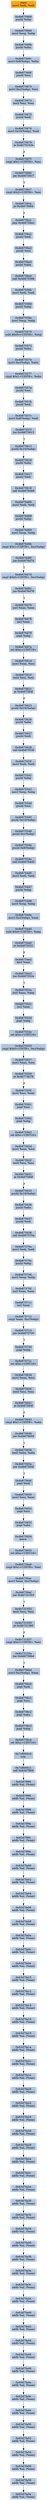 digraph G {
node[shape=rectangle,style=filled,fillcolor=lightsteelblue,color=lightsteelblue]
bgcolor="transparent"
a0x4b675666movl_edi_edi[label="start\nmovl %edi, %edi",color="lightgrey",fillcolor="orange"];
a0x4b675668pushl_ebp[label="0x4b675668\npushl %ebp"];
a0x4b675669movl_esp_ebp[label="0x4b675669\nmovl %esp, %ebp"];
a0x4b67566bpushl_ebx[label="0x4b67566b\npushl %ebx"];
a0x4b67566cmovl_0x8ebp__ebx[label="0x4b67566c\nmovl 0x8(%ebp), %ebx"];
a0x4b67566fpushl_esi[label="0x4b67566f\npushl %esi"];
a0x4b675670movl_0xcebp__esi[label="0x4b675670\nmovl 0xc(%ebp), %esi"];
a0x4b675673testl_esi_esi[label="0x4b675673\ntestl %esi, %esi"];
a0x4b675675pushl_edi[label="0x4b675675\npushl %edi"];
a0x4b675676movl_0x10ebp__edi[label="0x4b675676\nmovl 0x10(%ebp), %edi"];
a0x4b675679je_0x4b73152b[label="0x4b675679\nje 0x4b73152b"];
a0x4b67567fcmpl_0x1UINT8_esi[label="0x4b67567f\ncmpl $0x1<UINT8>, %esi"];
a0x4b675682jne_0x4b6756c7[label="0x4b675682\njne 0x4b6756c7"];
a0x4b6756c7cmpl_0x2UINT8_esi[label="0x4b6756c7\ncmpl $0x2<UINT8>, %esi"];
a0x4b6756caje_0x4b675684[label="0x4b6756ca\nje 0x4b675684"];
a0x4b6756ccjmp_0x4b6756a1[label="0x4b6756cc\njmp 0x4b6756a1"];
a0x4b6756a1pushl_edi[label="0x4b6756a1\npushl %edi"];
a0x4b6756a2pushl_esi[label="0x4b6756a2\npushl %esi"];
a0x4b6756a3pushl_ebx[label="0x4b6756a3\npushl %ebx"];
a0x4b6756a4call_0x4b67556b[label="0x4b6756a4\ncall 0x4b67556b"];
a0x4b67556bmovl_edi_edi[label="0x4b67556b\nmovl %edi, %edi"];
a0x4b67556dpushl_ebp[label="0x4b67556d\npushl %ebp"];
a0x4b67556emovl_esp_ebp[label="0x4b67556e\nmovl %esp, %ebp"];
a0x4b675570subl_0x6cUINT8_esp[label="0x4b675570\nsubl $0x6c<UINT8>, %esp"];
a0x4b675573pushl_ebx[label="0x4b675573\npushl %ebx"];
a0x4b675574movl_0xcebp__ebx[label="0x4b675574\nmovl 0xc(%ebp), %ebx"];
a0x4b675577cmpl_0x1UINT8_ebx[label="0x4b675577\ncmpl $0x1<UINT8>, %ebx"];
a0x4b67557apushl_esi[label="0x4b67557a\npushl %esi"];
a0x4b67557bpushl_edi[label="0x4b67557b\npushl %edi"];
a0x4b67557cmovl_0x8ebp__edi[label="0x4b67557c\nmovl 0x8(%ebp), %edi"];
a0x4b67557fjne_0x4b675613[label="0x4b67557f\njne 0x4b675613"];
a0x4b675613pushl_0x10ebp_[label="0x4b675613\npushl 0x10(%ebp)"];
a0x4b675616pushl_ebx[label="0x4b675616\npushl %ebx"];
a0x4b675617pushl_edi[label="0x4b675617\npushl %edi"];
a0x4b675618call_0x4b676d66[label="0x4b675618\ncall 0x4b676d66"];
a0x4b676d66movl_edi_edi[label="0x4b676d66\nmovl %edi, %edi"];
a0x4b676d68pushl_ebp[label="0x4b676d68\npushl %ebp"];
a0x4b676d69movl_esp_ebp[label="0x4b676d69\nmovl %esp, %ebp"];
a0x4b676d6bcmpl_0x1UINT8_0xcebp_[label="0x4b676d6b\ncmpl $0x1<UINT8>, 0xc(%ebp)"];
a0x4b676d6fjne_0x4b676d7d[label="0x4b676d6f\njne 0x4b676d7d"];
a0x4b676d7dcmpl_0x0UINT8_0xcebp_[label="0x4b676d7d\ncmpl $0x0<UINT8>, 0xc(%ebp)"];
a0x4b676d81jne_0x4b676d76[label="0x4b676d81\njne 0x4b676d76"];
a0x4b676d76xorl_eax_eax[label="0x4b676d76\nxorl %eax, %eax"];
a0x4b676d78incl_eax[label="0x4b676d78\nincl %eax"];
a0x4b676d79popl_ebp[label="0x4b676d79\npopl %ebp"];
a0x4b676d7aret_0xcUINT16[label="0x4b676d7a\nret $0xc<UINT16>"];
a0x4b67561dmovl_eax_esi[label="0x4b67561d\nmovl %eax, %esi"];
a0x4b67561ftestl_esi_esi[label="0x4b67561f\ntestl %esi, %esi"];
a0x4b675621je_0x4b67564f[label="0x4b675621\nje 0x4b67564f"];
a0x4b675623pushl_0x10ebp_[label="0x4b675623\npushl 0x10(%ebp)"];
a0x4b675626pushl_ebx[label="0x4b675626\npushl %ebx"];
a0x4b675627pushl_edi[label="0x4b675627\npushl %edi"];
a0x4b675628call_0x4b67553f[label="0x4b675628\ncall 0x4b67553f"];
a0x4b67553fmovl_edi_edi[label="0x4b67553f\nmovl %edi, %edi"];
a0x4b675541pushl_ebp[label="0x4b675541\npushl %ebp"];
a0x4b675542movl_esp_ebp[label="0x4b675542\nmovl %esp, %ebp"];
a0x4b675544pushl_esi[label="0x4b675544\npushl %esi"];
a0x4b675545pushl_0x10ebp_[label="0x4b675545\npushl 0x10(%ebp)"];
a0x4b675548pushl_0xcebp_[label="0x4b675548\npushl 0xc(%ebp)"];
a0x4b67554bpushl_0x8ebp_[label="0x4b67554b\npushl 0x8(%ebp)"];
a0x4b67554ecall_0x4b6754d5[label="0x4b67554e\ncall 0x4b6754d5"];
a0x4b6754d5movl_edi_edi[label="0x4b6754d5\nmovl %edi, %edi"];
a0x4b6754d7pushl_ebp[label="0x4b6754d7\npushl %ebp"];
a0x4b6754d8movl_esp_ebp[label="0x4b6754d8\nmovl %esp, %ebp"];
a0x4b6754damovl_0xcebp__eax[label="0x4b6754da\nmovl 0xc(%ebp), %eax"];
a0x4b6754ddsubl_0x0UINT8_eax[label="0x4b6754dd\nsubl $0x0<UINT8>, %eax"];
a0x4b6754e0je_0x4b675531[label="0x4b6754e0\nje 0x4b675531"];
a0x4b6754e2decl_eax[label="0x4b6754e2\ndecl %eax"];
a0x4b6754e3jne_0x4b67552a[label="0x4b6754e3\njne 0x4b67552a"];
a0x4b67552axorl_eax_eax[label="0x4b67552a\nxorl %eax, %eax"];
a0x4b67552cincl_eax[label="0x4b67552c\nincl %eax"];
a0x4b67552dpopl_ebp[label="0x4b67552d\npopl %ebp"];
a0x4b67552eret_0xcUINT16[label="0x4b67552e\nret $0xc<UINT16>"];
a0x4b675553cmpl_0x0UINT8_0xcebp_[label="0x4b675553\ncmpl $0x0<UINT8>, 0xc(%ebp)"];
a0x4b675557movl_eax_esi[label="0x4b675557\nmovl %eax, %esi"];
a0x4b675559je_0x4b773b78[label="0x4b675559\nje 0x4b773b78"];
a0x4b67555fmovl_esi_eax[label="0x4b67555f\nmovl %esi, %eax"];
a0x4b675561popl_esi[label="0x4b675561\npopl %esi"];
a0x4b675562popl_ebp[label="0x4b675562\npopl %ebp"];
a0x4b675563ret_0xcUINT16[label="0x4b675563\nret $0xc<UINT16>"];
a0x4b67562dmovl_eax_esi[label="0x4b67562d\nmovl %eax, %esi"];
a0x4b67562ftestl_esi_esi[label="0x4b67562f\ntestl %esi, %esi"];
a0x4b675631je_0x4b67564f[label="0x4b675631\nje 0x4b67564f"];
a0x4b675633pushl_0x10ebp_[label="0x4b675633\npushl 0x10(%ebp)"];
a0x4b675636pushl_ebx[label="0x4b675636\npushl %ebx"];
a0x4b675637pushl_edi[label="0x4b675637\npushl %edi"];
a0x4b675638call_0x4b67570a[label="0x4b675638\ncall 0x4b67570a"];
a0x4b67570amovl_edi_edi[label="0x4b67570a\nmovl %edi, %edi"];
a0x4b67570cpushl_ebp[label="0x4b67570c\npushl %ebp"];
a0x4b67570dmovl_esp_ebp[label="0x4b67570d\nmovl %esp, %ebp"];
a0x4b67570fxorl_eax_eax[label="0x4b67570f\nxorl %eax, %eax"];
a0x4b675711incl_eax[label="0x4b675711\nincl %eax"];
a0x4b675712cmpl_eax_0xcebp_[label="0x4b675712\ncmpl %eax, 0xc(%ebp)"];
a0x4b675715jne_0x4b675720[label="0x4b675715\njne 0x4b675720"];
a0x4b675720popl_ebp[label="0x4b675720\npopl %ebp"];
a0x4b675721ret_0xcUINT16[label="0x4b675721\nret $0xc<UINT16>"];
a0x4b67563dmovl_eax_esi[label="0x4b67563d\nmovl %eax, %esi"];
a0x4b67563ftestl_esi_esi[label="0x4b67563f\ntestl %esi, %esi"];
a0x4b675641je_0x4b67564f[label="0x4b675641\nje 0x4b67564f"];
a0x4b675643cmpl_0x1UINT8_ebx[label="0x4b675643\ncmpl $0x1<UINT8>, %ebx"];
a0x4b675646jne_0x4b675658[label="0x4b675646\njne 0x4b675658"];
a0x4b675658testl_ebx_ebx[label="0x4b675658\ntestl %ebx, %ebx"];
a0x4b67565ajne_0x4b67564f[label="0x4b67565a\njne 0x4b67564f"];
a0x4b67564fpopl_edi[label="0x4b67564f\npopl %edi"];
a0x4b675650movl_esi_eax[label="0x4b675650\nmovl %esi, %eax"];
a0x4b675652popl_esi[label="0x4b675652\npopl %esi"];
a0x4b675653popl_ebx[label="0x4b675653\npopl %ebx"];
a0x4b675654leave_[label="0x4b675654\nleave "];
a0x4b675655ret_0xcUINT16[label="0x4b675655\nret $0xc<UINT16>"];
a0x4b6756a9cmpl_0x1UINT8_esi[label="0x4b6756a9\ncmpl $0x1<UINT8>, %esi"];
a0x4b6756acmovl_eax_0xcebp_[label="0x4b6756ac\nmovl %eax, 0xc(%ebp)"];
a0x4b6756afjne_0x4b731553[label="0x4b6756af\njne 0x4b731553"];
a0x4b731553testl_esi_esi[label="0x4b731553\ntestl %esi, %esi"];
a0x4b731555je_0x4b731560[label="0x4b731555\nje 0x4b731560"];
a0x4b731557cmpl_0x3UINT8_esi[label="0x4b731557\ncmpl $0x3<UINT8>, %esi"];
a0x4b73155ajne_0x4b6756bd[label="0x4b73155a\njne 0x4b6756bd"];
a0x4b6756bdmovl_0xcebp__eax[label="0x4b6756bd\nmovl 0xc(%ebp), %eax"];
a0x4b6756c0popl_edi[label="0x4b6756c0\npopl %edi"];
a0x4b6756c1popl_esi[label="0x4b6756c1\npopl %esi"];
a0x4b6756c2popl_ebx[label="0x4b6756c2\npopl %ebx"];
a0x4b6756c3popl_ebp[label="0x4b6756c3\npopl %ebp"];
a0x4b6756c4ret_0xcUINT16[label="0x4b6756c4\nret $0xc<UINT16>"];
a0x7c8000c0nop_[label="0x7c8000c0\nnop "];
a0x7c8000c1call_0x63d7f9f4[label="0x7c8000c1\ncall 0x63d7f9f4"];
a0x63d7f9f4addb_al_eax_[label="0x63d7f9f4\naddb %al, (%eax)"];
a0x63d7f9f6addb_al_eax_[label="0x63d7f9f6\naddb %al, (%eax)"];
a0x63d7f9f8addb_al_eax_[label="0x63d7f9f8\naddb %al, (%eax)"];
a0x63d7f9faaddb_al_eax_[label="0x63d7f9fa\naddb %al, (%eax)"];
a0x63d7f9fcaddb_al_eax_[label="0x63d7f9fc\naddb %al, (%eax)"];
a0x63d7f9feaddb_al_eax_[label="0x63d7f9fe\naddb %al, (%eax)"];
a0x63d7fa00addb_al_eax_[label="0x63d7fa00\naddb %al, (%eax)"];
a0x63d7fa02addb_al_eax_[label="0x63d7fa02\naddb %al, (%eax)"];
a0x63d7fa04addb_al_eax_[label="0x63d7fa04\naddb %al, (%eax)"];
a0x63d7fa06addb_al_eax_[label="0x63d7fa06\naddb %al, (%eax)"];
a0x63d7fa08addb_al_eax_[label="0x63d7fa08\naddb %al, (%eax)"];
a0x63d7fa0aaddb_al_eax_[label="0x63d7fa0a\naddb %al, (%eax)"];
a0x63d7fa0caddb_al_eax_[label="0x63d7fa0c\naddb %al, (%eax)"];
a0x63d7fa0eaddb_al_eax_[label="0x63d7fa0e\naddb %al, (%eax)"];
a0x63d7fa10addb_al_eax_[label="0x63d7fa10\naddb %al, (%eax)"];
a0x63d7fa12addb_al_eax_[label="0x63d7fa12\naddb %al, (%eax)"];
a0x63d7fa14addb_al_eax_[label="0x63d7fa14\naddb %al, (%eax)"];
a0x63d7fa16addb_al_eax_[label="0x63d7fa16\naddb %al, (%eax)"];
a0x63d7fa18addb_al_eax_[label="0x63d7fa18\naddb %al, (%eax)"];
a0x63d7fa1aaddb_al_eax_[label="0x63d7fa1a\naddb %al, (%eax)"];
a0x63d7fa1caddb_al_eax_[label="0x63d7fa1c\naddb %al, (%eax)"];
a0x63d7fa1eaddb_al_eax_[label="0x63d7fa1e\naddb %al, (%eax)"];
a0x63d7fa20addb_al_eax_[label="0x63d7fa20\naddb %al, (%eax)"];
a0x63d7fa22addb_al_eax_[label="0x63d7fa22\naddb %al, (%eax)"];
a0x63d7fa24addb_al_eax_[label="0x63d7fa24\naddb %al, (%eax)"];
a0x63d7fa26addb_al_eax_[label="0x63d7fa26\naddb %al, (%eax)"];
a0x63d7fa28addb_al_eax_[label="0x63d7fa28\naddb %al, (%eax)"];
a0x63d7fa2aaddb_al_eax_[label="0x63d7fa2a\naddb %al, (%eax)"];
a0x63d7fa2caddb_al_eax_[label="0x63d7fa2c\naddb %al, (%eax)"];
a0x63d7fa2eaddb_al_eax_[label="0x63d7fa2e\naddb %al, (%eax)"];
a0x63d7fa30addb_al_eax_[label="0x63d7fa30\naddb %al, (%eax)"];
a0x63d7fa32addb_al_eax_[label="0x63d7fa32\naddb %al, (%eax)"];
a0x63d7fa34addb_al_eax_[label="0x63d7fa34\naddb %al, (%eax)"];
a0x63d7fa36addb_al_eax_[label="0x63d7fa36\naddb %al, (%eax)"];
a0x63d7fa38addb_al_eax_[label="0x63d7fa38\naddb %al, (%eax)"];
a0x63d7fa3aaddb_al_eax_[label="0x63d7fa3a\naddb %al, (%eax)"];
a0x63d7fa3caddb_al_eax_[label="0x63d7fa3c\naddb %al, (%eax)"];
a0x63d7fa3eaddb_al_eax_[label="0x63d7fa3e\naddb %al, (%eax)"];
a0x63d7fa40addb_al_eax_[label="0x63d7fa40\naddb %al, (%eax)"];
a0x63d7fa42addb_al_eax_[label="0x63d7fa42\naddb %al, (%eax)"];
a0x63d7fa44addb_al_eax_[label="0x63d7fa44\naddb %al, (%eax)"];
a0x63d7fa46addb_al_eax_[label="0x63d7fa46\naddb %al, (%eax)"];
a0x63d7fa48addb_al_eax_[label="0x63d7fa48\naddb %al, (%eax)"];
a0x63d7fa4aaddb_al_eax_[label="0x63d7fa4a\naddb %al, (%eax)"];
a0x63d7fa4caddb_al_eax_[label="0x63d7fa4c\naddb %al, (%eax)"];
a0x63d7fa4eaddb_al_eax_[label="0x63d7fa4e\naddb %al, (%eax)"];
a0x63d7fa50addb_al_eax_[label="0x63d7fa50\naddb %al, (%eax)"];
a0x63d7fa52addb_al_eax_[label="0x63d7fa52\naddb %al, (%eax)"];
a0x63d7fa54addb_al_eax_[label="0x63d7fa54\naddb %al, (%eax)"];
a0x63d7fa56addb_al_eax_[label="0x63d7fa56\naddb %al, (%eax)"];
a0x63d7fa58addb_al_eax_[label="0x63d7fa58\naddb %al, (%eax)"];
a0x63d7fa5aaddb_al_eax_[label="0x63d7fa5a\naddb %al, (%eax)"];
a0x4b675666movl_edi_edi -> a0x4b675668pushl_ebp [color="#000000"];
a0x4b675668pushl_ebp -> a0x4b675669movl_esp_ebp [color="#000000"];
a0x4b675669movl_esp_ebp -> a0x4b67566bpushl_ebx [color="#000000"];
a0x4b67566bpushl_ebx -> a0x4b67566cmovl_0x8ebp__ebx [color="#000000"];
a0x4b67566cmovl_0x8ebp__ebx -> a0x4b67566fpushl_esi [color="#000000"];
a0x4b67566fpushl_esi -> a0x4b675670movl_0xcebp__esi [color="#000000"];
a0x4b675670movl_0xcebp__esi -> a0x4b675673testl_esi_esi [color="#000000"];
a0x4b675673testl_esi_esi -> a0x4b675675pushl_edi [color="#000000"];
a0x4b675675pushl_edi -> a0x4b675676movl_0x10ebp__edi [color="#000000"];
a0x4b675676movl_0x10ebp__edi -> a0x4b675679je_0x4b73152b [color="#000000"];
a0x4b675679je_0x4b73152b -> a0x4b67567fcmpl_0x1UINT8_esi [color="#000000",label="F"];
a0x4b67567fcmpl_0x1UINT8_esi -> a0x4b675682jne_0x4b6756c7 [color="#000000"];
a0x4b675682jne_0x4b6756c7 -> a0x4b6756c7cmpl_0x2UINT8_esi [color="#000000",label="T"];
a0x4b6756c7cmpl_0x2UINT8_esi -> a0x4b6756caje_0x4b675684 [color="#000000"];
a0x4b6756caje_0x4b675684 -> a0x4b6756ccjmp_0x4b6756a1 [color="#000000",label="F"];
a0x4b6756ccjmp_0x4b6756a1 -> a0x4b6756a1pushl_edi [color="#000000"];
a0x4b6756a1pushl_edi -> a0x4b6756a2pushl_esi [color="#000000"];
a0x4b6756a2pushl_esi -> a0x4b6756a3pushl_ebx [color="#000000"];
a0x4b6756a3pushl_ebx -> a0x4b6756a4call_0x4b67556b [color="#000000"];
a0x4b6756a4call_0x4b67556b -> a0x4b67556bmovl_edi_edi [color="#000000"];
a0x4b67556bmovl_edi_edi -> a0x4b67556dpushl_ebp [color="#000000"];
a0x4b67556dpushl_ebp -> a0x4b67556emovl_esp_ebp [color="#000000"];
a0x4b67556emovl_esp_ebp -> a0x4b675570subl_0x6cUINT8_esp [color="#000000"];
a0x4b675570subl_0x6cUINT8_esp -> a0x4b675573pushl_ebx [color="#000000"];
a0x4b675573pushl_ebx -> a0x4b675574movl_0xcebp__ebx [color="#000000"];
a0x4b675574movl_0xcebp__ebx -> a0x4b675577cmpl_0x1UINT8_ebx [color="#000000"];
a0x4b675577cmpl_0x1UINT8_ebx -> a0x4b67557apushl_esi [color="#000000"];
a0x4b67557apushl_esi -> a0x4b67557bpushl_edi [color="#000000"];
a0x4b67557bpushl_edi -> a0x4b67557cmovl_0x8ebp__edi [color="#000000"];
a0x4b67557cmovl_0x8ebp__edi -> a0x4b67557fjne_0x4b675613 [color="#000000"];
a0x4b67557fjne_0x4b675613 -> a0x4b675613pushl_0x10ebp_ [color="#000000",label="T"];
a0x4b675613pushl_0x10ebp_ -> a0x4b675616pushl_ebx [color="#000000"];
a0x4b675616pushl_ebx -> a0x4b675617pushl_edi [color="#000000"];
a0x4b675617pushl_edi -> a0x4b675618call_0x4b676d66 [color="#000000"];
a0x4b675618call_0x4b676d66 -> a0x4b676d66movl_edi_edi [color="#000000"];
a0x4b676d66movl_edi_edi -> a0x4b676d68pushl_ebp [color="#000000"];
a0x4b676d68pushl_ebp -> a0x4b676d69movl_esp_ebp [color="#000000"];
a0x4b676d69movl_esp_ebp -> a0x4b676d6bcmpl_0x1UINT8_0xcebp_ [color="#000000"];
a0x4b676d6bcmpl_0x1UINT8_0xcebp_ -> a0x4b676d6fjne_0x4b676d7d [color="#000000"];
a0x4b676d6fjne_0x4b676d7d -> a0x4b676d7dcmpl_0x0UINT8_0xcebp_ [color="#000000",label="T"];
a0x4b676d7dcmpl_0x0UINT8_0xcebp_ -> a0x4b676d81jne_0x4b676d76 [color="#000000"];
a0x4b676d81jne_0x4b676d76 -> a0x4b676d76xorl_eax_eax [color="#000000",label="T"];
a0x4b676d76xorl_eax_eax -> a0x4b676d78incl_eax [color="#000000"];
a0x4b676d78incl_eax -> a0x4b676d79popl_ebp [color="#000000"];
a0x4b676d79popl_ebp -> a0x4b676d7aret_0xcUINT16 [color="#000000"];
a0x4b676d7aret_0xcUINT16 -> a0x4b67561dmovl_eax_esi [color="#000000"];
a0x4b67561dmovl_eax_esi -> a0x4b67561ftestl_esi_esi [color="#000000"];
a0x4b67561ftestl_esi_esi -> a0x4b675621je_0x4b67564f [color="#000000"];
a0x4b675621je_0x4b67564f -> a0x4b675623pushl_0x10ebp_ [color="#000000",label="F"];
a0x4b675623pushl_0x10ebp_ -> a0x4b675626pushl_ebx [color="#000000"];
a0x4b675626pushl_ebx -> a0x4b675627pushl_edi [color="#000000"];
a0x4b675627pushl_edi -> a0x4b675628call_0x4b67553f [color="#000000"];
a0x4b675628call_0x4b67553f -> a0x4b67553fmovl_edi_edi [color="#000000"];
a0x4b67553fmovl_edi_edi -> a0x4b675541pushl_ebp [color="#000000"];
a0x4b675541pushl_ebp -> a0x4b675542movl_esp_ebp [color="#000000"];
a0x4b675542movl_esp_ebp -> a0x4b675544pushl_esi [color="#000000"];
a0x4b675544pushl_esi -> a0x4b675545pushl_0x10ebp_ [color="#000000"];
a0x4b675545pushl_0x10ebp_ -> a0x4b675548pushl_0xcebp_ [color="#000000"];
a0x4b675548pushl_0xcebp_ -> a0x4b67554bpushl_0x8ebp_ [color="#000000"];
a0x4b67554bpushl_0x8ebp_ -> a0x4b67554ecall_0x4b6754d5 [color="#000000"];
a0x4b67554ecall_0x4b6754d5 -> a0x4b6754d5movl_edi_edi [color="#000000"];
a0x4b6754d5movl_edi_edi -> a0x4b6754d7pushl_ebp [color="#000000"];
a0x4b6754d7pushl_ebp -> a0x4b6754d8movl_esp_ebp [color="#000000"];
a0x4b6754d8movl_esp_ebp -> a0x4b6754damovl_0xcebp__eax [color="#000000"];
a0x4b6754damovl_0xcebp__eax -> a0x4b6754ddsubl_0x0UINT8_eax [color="#000000"];
a0x4b6754ddsubl_0x0UINT8_eax -> a0x4b6754e0je_0x4b675531 [color="#000000"];
a0x4b6754e0je_0x4b675531 -> a0x4b6754e2decl_eax [color="#000000",label="F"];
a0x4b6754e2decl_eax -> a0x4b6754e3jne_0x4b67552a [color="#000000"];
a0x4b6754e3jne_0x4b67552a -> a0x4b67552axorl_eax_eax [color="#000000",label="T"];
a0x4b67552axorl_eax_eax -> a0x4b67552cincl_eax [color="#000000"];
a0x4b67552cincl_eax -> a0x4b67552dpopl_ebp [color="#000000"];
a0x4b67552dpopl_ebp -> a0x4b67552eret_0xcUINT16 [color="#000000"];
a0x4b67552eret_0xcUINT16 -> a0x4b675553cmpl_0x0UINT8_0xcebp_ [color="#000000"];
a0x4b675553cmpl_0x0UINT8_0xcebp_ -> a0x4b675557movl_eax_esi [color="#000000"];
a0x4b675557movl_eax_esi -> a0x4b675559je_0x4b773b78 [color="#000000"];
a0x4b675559je_0x4b773b78 -> a0x4b67555fmovl_esi_eax [color="#000000",label="F"];
a0x4b67555fmovl_esi_eax -> a0x4b675561popl_esi [color="#000000"];
a0x4b675561popl_esi -> a0x4b675562popl_ebp [color="#000000"];
a0x4b675562popl_ebp -> a0x4b675563ret_0xcUINT16 [color="#000000"];
a0x4b675563ret_0xcUINT16 -> a0x4b67562dmovl_eax_esi [color="#000000"];
a0x4b67562dmovl_eax_esi -> a0x4b67562ftestl_esi_esi [color="#000000"];
a0x4b67562ftestl_esi_esi -> a0x4b675631je_0x4b67564f [color="#000000"];
a0x4b675631je_0x4b67564f -> a0x4b675633pushl_0x10ebp_ [color="#000000",label="F"];
a0x4b675633pushl_0x10ebp_ -> a0x4b675636pushl_ebx [color="#000000"];
a0x4b675636pushl_ebx -> a0x4b675637pushl_edi [color="#000000"];
a0x4b675637pushl_edi -> a0x4b675638call_0x4b67570a [color="#000000"];
a0x4b675638call_0x4b67570a -> a0x4b67570amovl_edi_edi [color="#000000"];
a0x4b67570amovl_edi_edi -> a0x4b67570cpushl_ebp [color="#000000"];
a0x4b67570cpushl_ebp -> a0x4b67570dmovl_esp_ebp [color="#000000"];
a0x4b67570dmovl_esp_ebp -> a0x4b67570fxorl_eax_eax [color="#000000"];
a0x4b67570fxorl_eax_eax -> a0x4b675711incl_eax [color="#000000"];
a0x4b675711incl_eax -> a0x4b675712cmpl_eax_0xcebp_ [color="#000000"];
a0x4b675712cmpl_eax_0xcebp_ -> a0x4b675715jne_0x4b675720 [color="#000000"];
a0x4b675715jne_0x4b675720 -> a0x4b675720popl_ebp [color="#000000",label="T"];
a0x4b675720popl_ebp -> a0x4b675721ret_0xcUINT16 [color="#000000"];
a0x4b675721ret_0xcUINT16 -> a0x4b67563dmovl_eax_esi [color="#000000"];
a0x4b67563dmovl_eax_esi -> a0x4b67563ftestl_esi_esi [color="#000000"];
a0x4b67563ftestl_esi_esi -> a0x4b675641je_0x4b67564f [color="#000000"];
a0x4b675641je_0x4b67564f -> a0x4b675643cmpl_0x1UINT8_ebx [color="#000000",label="F"];
a0x4b675643cmpl_0x1UINT8_ebx -> a0x4b675646jne_0x4b675658 [color="#000000"];
a0x4b675646jne_0x4b675658 -> a0x4b675658testl_ebx_ebx [color="#000000",label="T"];
a0x4b675658testl_ebx_ebx -> a0x4b67565ajne_0x4b67564f [color="#000000"];
a0x4b67565ajne_0x4b67564f -> a0x4b67564fpopl_edi [color="#000000",label="T"];
a0x4b67564fpopl_edi -> a0x4b675650movl_esi_eax [color="#000000"];
a0x4b675650movl_esi_eax -> a0x4b675652popl_esi [color="#000000"];
a0x4b675652popl_esi -> a0x4b675653popl_ebx [color="#000000"];
a0x4b675653popl_ebx -> a0x4b675654leave_ [color="#000000"];
a0x4b675654leave_ -> a0x4b675655ret_0xcUINT16 [color="#000000"];
a0x4b675655ret_0xcUINT16 -> a0x4b6756a9cmpl_0x1UINT8_esi [color="#000000"];
a0x4b6756a9cmpl_0x1UINT8_esi -> a0x4b6756acmovl_eax_0xcebp_ [color="#000000"];
a0x4b6756acmovl_eax_0xcebp_ -> a0x4b6756afjne_0x4b731553 [color="#000000"];
a0x4b6756afjne_0x4b731553 -> a0x4b731553testl_esi_esi [color="#000000",label="T"];
a0x4b731553testl_esi_esi -> a0x4b731555je_0x4b731560 [color="#000000"];
a0x4b731555je_0x4b731560 -> a0x4b731557cmpl_0x3UINT8_esi [color="#000000",label="F"];
a0x4b731557cmpl_0x3UINT8_esi -> a0x4b73155ajne_0x4b6756bd [color="#000000"];
a0x4b73155ajne_0x4b6756bd -> a0x4b6756bdmovl_0xcebp__eax [color="#000000",label="T"];
a0x4b6756bdmovl_0xcebp__eax -> a0x4b6756c0popl_edi [color="#000000"];
a0x4b6756c0popl_edi -> a0x4b6756c1popl_esi [color="#000000"];
a0x4b6756c1popl_esi -> a0x4b6756c2popl_ebx [color="#000000"];
a0x4b6756c2popl_ebx -> a0x4b6756c3popl_ebp [color="#000000"];
a0x4b6756c3popl_ebp -> a0x4b6756c4ret_0xcUINT16 [color="#000000"];
a0x4b6756c4ret_0xcUINT16 -> a0x7c8000c0nop_ [color="#000000"];
a0x7c8000c0nop_ -> a0x7c8000c1call_0x63d7f9f4 [color="#000000"];
a0x7c8000c1call_0x63d7f9f4 -> a0x63d7f9f4addb_al_eax_ [color="#000000"];
a0x63d7f9f4addb_al_eax_ -> a0x63d7f9f6addb_al_eax_ [color="#000000"];
a0x63d7f9f6addb_al_eax_ -> a0x63d7f9f8addb_al_eax_ [color="#000000"];
a0x63d7f9f8addb_al_eax_ -> a0x63d7f9faaddb_al_eax_ [color="#000000"];
a0x63d7f9faaddb_al_eax_ -> a0x63d7f9fcaddb_al_eax_ [color="#000000"];
a0x63d7f9fcaddb_al_eax_ -> a0x63d7f9feaddb_al_eax_ [color="#000000"];
a0x63d7f9feaddb_al_eax_ -> a0x63d7fa00addb_al_eax_ [color="#000000"];
a0x63d7fa00addb_al_eax_ -> a0x63d7fa02addb_al_eax_ [color="#000000"];
a0x63d7fa02addb_al_eax_ -> a0x63d7fa04addb_al_eax_ [color="#000000"];
a0x63d7fa04addb_al_eax_ -> a0x63d7fa06addb_al_eax_ [color="#000000"];
a0x63d7fa06addb_al_eax_ -> a0x63d7fa08addb_al_eax_ [color="#000000"];
a0x63d7fa08addb_al_eax_ -> a0x63d7fa0aaddb_al_eax_ [color="#000000"];
a0x63d7fa0aaddb_al_eax_ -> a0x63d7fa0caddb_al_eax_ [color="#000000"];
a0x63d7fa0caddb_al_eax_ -> a0x63d7fa0eaddb_al_eax_ [color="#000000"];
a0x63d7fa0eaddb_al_eax_ -> a0x63d7fa10addb_al_eax_ [color="#000000"];
a0x63d7fa10addb_al_eax_ -> a0x63d7fa12addb_al_eax_ [color="#000000"];
a0x63d7fa12addb_al_eax_ -> a0x63d7fa14addb_al_eax_ [color="#000000"];
a0x63d7fa14addb_al_eax_ -> a0x63d7fa16addb_al_eax_ [color="#000000"];
a0x63d7fa16addb_al_eax_ -> a0x63d7fa18addb_al_eax_ [color="#000000"];
a0x63d7fa18addb_al_eax_ -> a0x63d7fa1aaddb_al_eax_ [color="#000000"];
a0x63d7fa1aaddb_al_eax_ -> a0x63d7fa1caddb_al_eax_ [color="#000000"];
a0x63d7fa1caddb_al_eax_ -> a0x63d7fa1eaddb_al_eax_ [color="#000000"];
a0x63d7fa1eaddb_al_eax_ -> a0x63d7fa20addb_al_eax_ [color="#000000"];
a0x63d7fa20addb_al_eax_ -> a0x63d7fa22addb_al_eax_ [color="#000000"];
a0x63d7fa22addb_al_eax_ -> a0x63d7fa24addb_al_eax_ [color="#000000"];
a0x63d7fa24addb_al_eax_ -> a0x63d7fa26addb_al_eax_ [color="#000000"];
a0x63d7fa26addb_al_eax_ -> a0x63d7fa28addb_al_eax_ [color="#000000"];
a0x63d7fa28addb_al_eax_ -> a0x63d7fa2aaddb_al_eax_ [color="#000000"];
a0x63d7fa2aaddb_al_eax_ -> a0x63d7fa2caddb_al_eax_ [color="#000000"];
a0x63d7fa2caddb_al_eax_ -> a0x63d7fa2eaddb_al_eax_ [color="#000000"];
a0x63d7fa2eaddb_al_eax_ -> a0x63d7fa30addb_al_eax_ [color="#000000"];
a0x63d7fa30addb_al_eax_ -> a0x63d7fa32addb_al_eax_ [color="#000000"];
a0x63d7fa32addb_al_eax_ -> a0x63d7fa34addb_al_eax_ [color="#000000"];
a0x63d7fa34addb_al_eax_ -> a0x63d7fa36addb_al_eax_ [color="#000000"];
a0x63d7fa36addb_al_eax_ -> a0x63d7fa38addb_al_eax_ [color="#000000"];
a0x63d7fa38addb_al_eax_ -> a0x63d7fa3aaddb_al_eax_ [color="#000000"];
a0x63d7fa3aaddb_al_eax_ -> a0x63d7fa3caddb_al_eax_ [color="#000000"];
a0x63d7fa3caddb_al_eax_ -> a0x63d7fa3eaddb_al_eax_ [color="#000000"];
a0x63d7fa3eaddb_al_eax_ -> a0x63d7fa40addb_al_eax_ [color="#000000"];
a0x63d7fa40addb_al_eax_ -> a0x63d7fa42addb_al_eax_ [color="#000000"];
a0x63d7fa42addb_al_eax_ -> a0x63d7fa44addb_al_eax_ [color="#000000"];
a0x63d7fa44addb_al_eax_ -> a0x63d7fa46addb_al_eax_ [color="#000000"];
a0x63d7fa46addb_al_eax_ -> a0x63d7fa48addb_al_eax_ [color="#000000"];
a0x63d7fa48addb_al_eax_ -> a0x63d7fa4aaddb_al_eax_ [color="#000000"];
a0x63d7fa4aaddb_al_eax_ -> a0x63d7fa4caddb_al_eax_ [color="#000000"];
a0x63d7fa4caddb_al_eax_ -> a0x63d7fa4eaddb_al_eax_ [color="#000000"];
a0x63d7fa4eaddb_al_eax_ -> a0x63d7fa50addb_al_eax_ [color="#000000"];
a0x63d7fa50addb_al_eax_ -> a0x63d7fa52addb_al_eax_ [color="#000000"];
a0x63d7fa52addb_al_eax_ -> a0x63d7fa54addb_al_eax_ [color="#000000"];
a0x63d7fa54addb_al_eax_ -> a0x63d7fa56addb_al_eax_ [color="#000000"];
a0x63d7fa56addb_al_eax_ -> a0x63d7fa58addb_al_eax_ [color="#000000"];
a0x63d7fa58addb_al_eax_ -> a0x63d7fa5aaddb_al_eax_ [color="#000000"];
}
